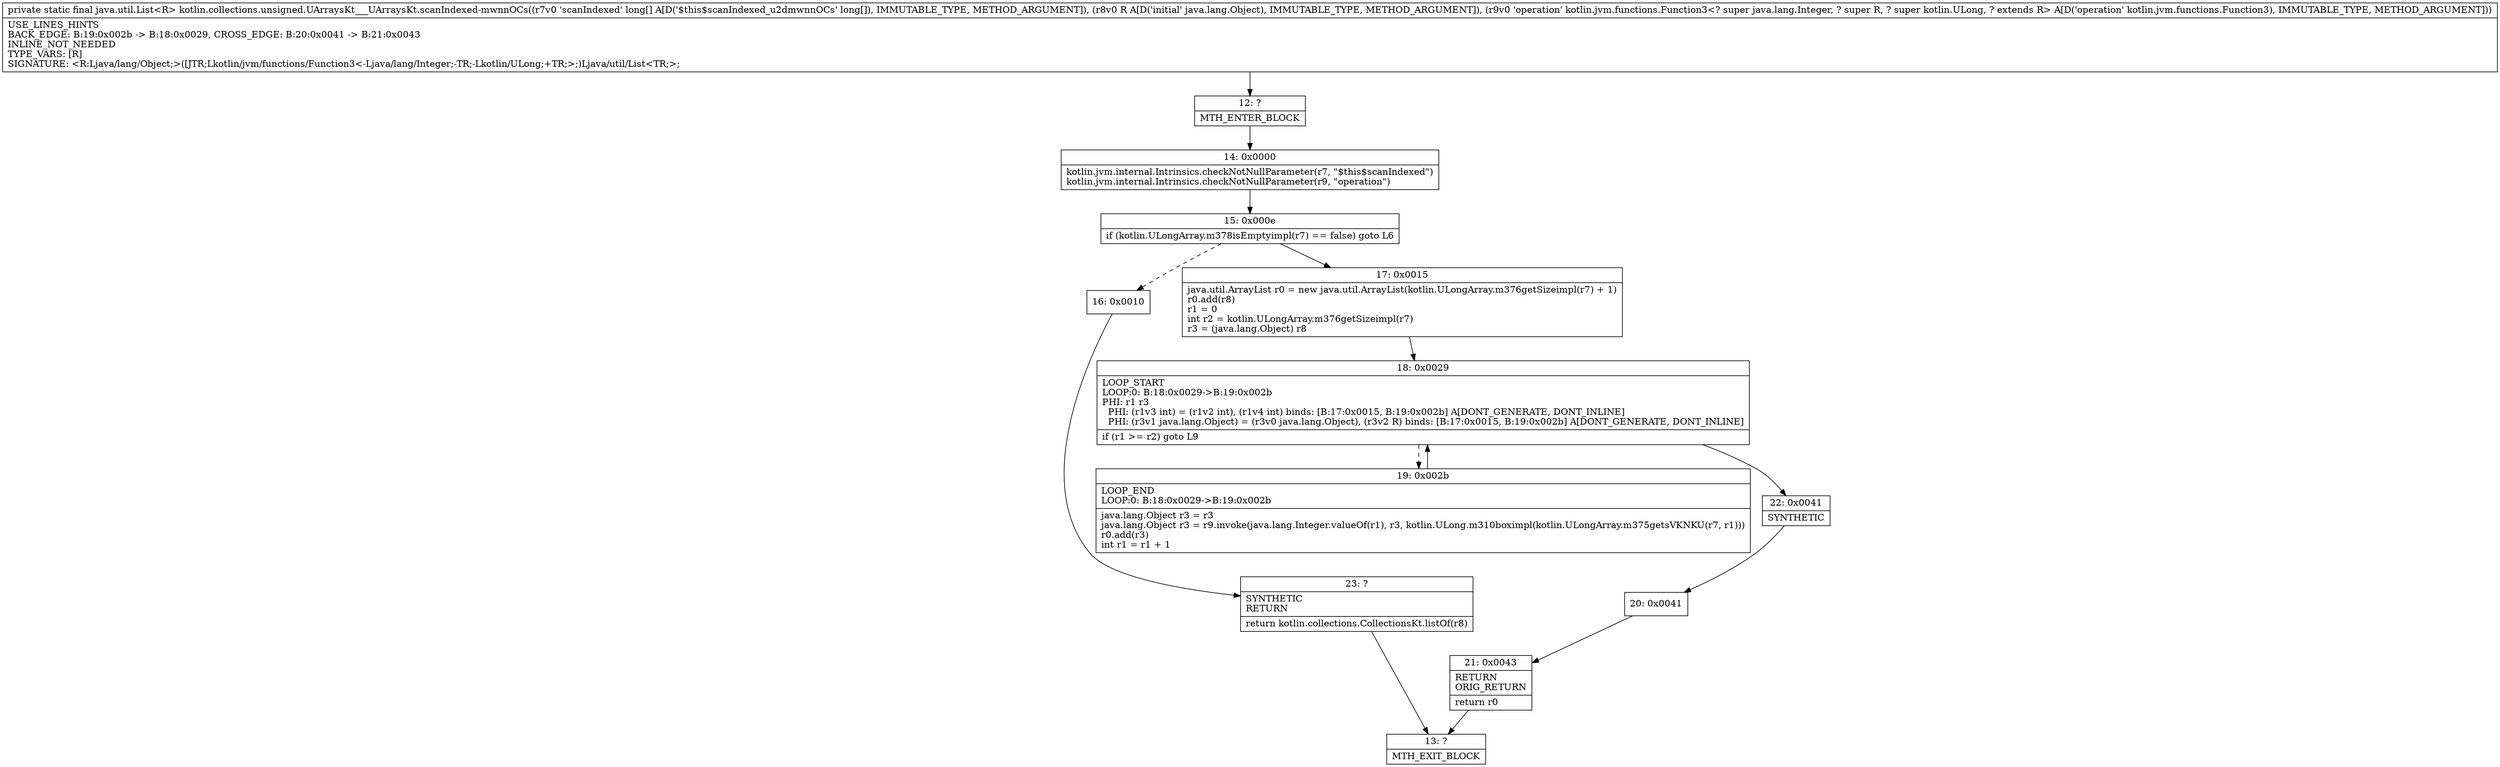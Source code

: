 digraph "CFG forkotlin.collections.unsigned.UArraysKt___UArraysKt.scanIndexed\-mwnnOCs([JLjava\/lang\/Object;Lkotlin\/jvm\/functions\/Function3;)Ljava\/util\/List;" {
Node_12 [shape=record,label="{12\:\ ?|MTH_ENTER_BLOCK\l}"];
Node_14 [shape=record,label="{14\:\ 0x0000|kotlin.jvm.internal.Intrinsics.checkNotNullParameter(r7, \"$this$scanIndexed\")\lkotlin.jvm.internal.Intrinsics.checkNotNullParameter(r9, \"operation\")\l}"];
Node_15 [shape=record,label="{15\:\ 0x000e|if (kotlin.ULongArray.m378isEmptyimpl(r7) == false) goto L6\l}"];
Node_16 [shape=record,label="{16\:\ 0x0010}"];
Node_23 [shape=record,label="{23\:\ ?|SYNTHETIC\lRETURN\l|return kotlin.collections.CollectionsKt.listOf(r8)\l}"];
Node_13 [shape=record,label="{13\:\ ?|MTH_EXIT_BLOCK\l}"];
Node_17 [shape=record,label="{17\:\ 0x0015|java.util.ArrayList r0 = new java.util.ArrayList(kotlin.ULongArray.m376getSizeimpl(r7) + 1)\lr0.add(r8)\lr1 = 0\lint r2 = kotlin.ULongArray.m376getSizeimpl(r7)\lr3 = (java.lang.Object) r8\l}"];
Node_18 [shape=record,label="{18\:\ 0x0029|LOOP_START\lLOOP:0: B:18:0x0029\-\>B:19:0x002b\lPHI: r1 r3 \l  PHI: (r1v3 int) = (r1v2 int), (r1v4 int) binds: [B:17:0x0015, B:19:0x002b] A[DONT_GENERATE, DONT_INLINE]\l  PHI: (r3v1 java.lang.Object) = (r3v0 java.lang.Object), (r3v2 R) binds: [B:17:0x0015, B:19:0x002b] A[DONT_GENERATE, DONT_INLINE]\l|if (r1 \>= r2) goto L9\l}"];
Node_19 [shape=record,label="{19\:\ 0x002b|LOOP_END\lLOOP:0: B:18:0x0029\-\>B:19:0x002b\l|java.lang.Object r3 = r3\ljava.lang.Object r3 = r9.invoke(java.lang.Integer.valueOf(r1), r3, kotlin.ULong.m310boximpl(kotlin.ULongArray.m375getsVKNKU(r7, r1)))\lr0.add(r3)\lint r1 = r1 + 1\l}"];
Node_22 [shape=record,label="{22\:\ 0x0041|SYNTHETIC\l}"];
Node_20 [shape=record,label="{20\:\ 0x0041}"];
Node_21 [shape=record,label="{21\:\ 0x0043|RETURN\lORIG_RETURN\l|return r0\l}"];
MethodNode[shape=record,label="{private static final java.util.List\<R\> kotlin.collections.unsigned.UArraysKt___UArraysKt.scanIndexed\-mwnnOCs((r7v0 'scanIndexed' long[] A[D('$this$scanIndexed_u2dmwnnOCs' long[]), IMMUTABLE_TYPE, METHOD_ARGUMENT]), (r8v0 R A[D('initial' java.lang.Object), IMMUTABLE_TYPE, METHOD_ARGUMENT]), (r9v0 'operation' kotlin.jvm.functions.Function3\<? super java.lang.Integer, ? super R, ? super kotlin.ULong, ? extends R\> A[D('operation' kotlin.jvm.functions.Function3), IMMUTABLE_TYPE, METHOD_ARGUMENT]))  | USE_LINES_HINTS\lBACK_EDGE: B:19:0x002b \-\> B:18:0x0029, CROSS_EDGE: B:20:0x0041 \-\> B:21:0x0043\lINLINE_NOT_NEEDED\lTYPE_VARS: [R]\lSIGNATURE: \<R:Ljava\/lang\/Object;\>([JTR;Lkotlin\/jvm\/functions\/Function3\<\-Ljava\/lang\/Integer;\-TR;\-Lkotlin\/ULong;+TR;\>;)Ljava\/util\/List\<TR;\>;\l}"];
MethodNode -> Node_12;Node_12 -> Node_14;
Node_14 -> Node_15;
Node_15 -> Node_16[style=dashed];
Node_15 -> Node_17;
Node_16 -> Node_23;
Node_23 -> Node_13;
Node_17 -> Node_18;
Node_18 -> Node_19[style=dashed];
Node_18 -> Node_22;
Node_19 -> Node_18;
Node_22 -> Node_20;
Node_20 -> Node_21;
Node_21 -> Node_13;
}

